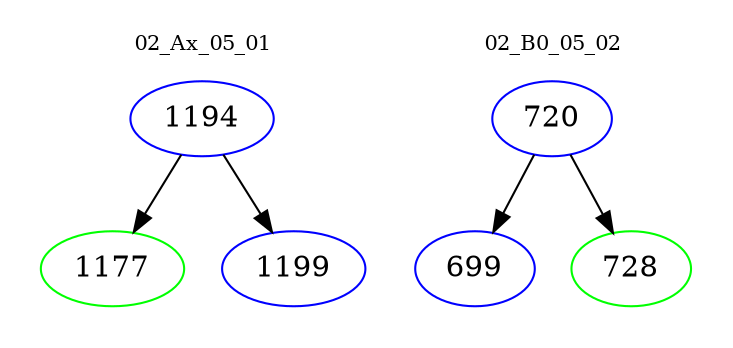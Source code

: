 digraph{
subgraph cluster_0 {
color = white
label = "02_Ax_05_01";
fontsize=10;
T0_1194 [label="1194", color="blue"]
T0_1194 -> T0_1177 [color="black"]
T0_1177 [label="1177", color="green"]
T0_1194 -> T0_1199 [color="black"]
T0_1199 [label="1199", color="blue"]
}
subgraph cluster_1 {
color = white
label = "02_B0_05_02";
fontsize=10;
T1_720 [label="720", color="blue"]
T1_720 -> T1_699 [color="black"]
T1_699 [label="699", color="blue"]
T1_720 -> T1_728 [color="black"]
T1_728 [label="728", color="green"]
}
}
